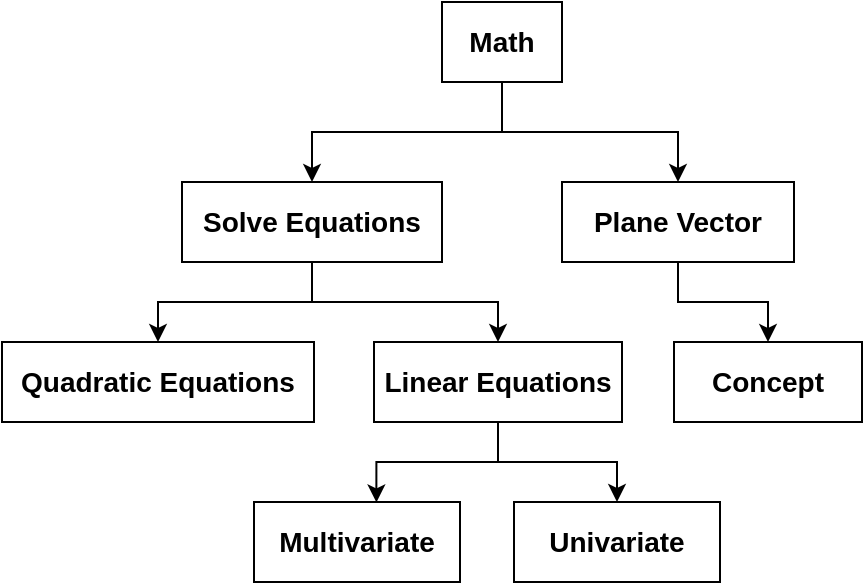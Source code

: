 <mxfile version="14.0.1" type="github"><diagram id="l2gK_vAbQT37J03EEaEi" name="Page-1"><mxGraphModel dx="964" dy="532" grid="1" gridSize="10" guides="1" tooltips="1" connect="1" arrows="1" fold="1" page="1" pageScale="1" pageWidth="827" pageHeight="1169" math="0" shadow="0"><root><mxCell id="0"/><mxCell id="1" parent="0"/><mxCell id="NUqyIbkTaFVBLBUvI8oi-5" style="edgeStyle=orthogonalEdgeStyle;rounded=0;orthogonalLoop=1;jettySize=auto;html=1;exitX=0.5;exitY=1;exitDx=0;exitDy=0;entryX=0.5;entryY=0;entryDx=0;entryDy=0;fontSize=14;" edge="1" parent="1" source="NUqyIbkTaFVBLBUvI8oi-1" target="NUqyIbkTaFVBLBUvI8oi-4"><mxGeometry relative="1" as="geometry"/></mxCell><mxCell id="NUqyIbkTaFVBLBUvI8oi-6" style="edgeStyle=orthogonalEdgeStyle;rounded=0;orthogonalLoop=1;jettySize=auto;html=1;exitX=0.5;exitY=1;exitDx=0;exitDy=0;entryX=0.5;entryY=0;entryDx=0;entryDy=0;fontSize=14;" edge="1" parent="1" source="NUqyIbkTaFVBLBUvI8oi-1" target="NUqyIbkTaFVBLBUvI8oi-3"><mxGeometry relative="1" as="geometry"/></mxCell><mxCell id="NUqyIbkTaFVBLBUvI8oi-1" value="Math" style="rounded=0;whiteSpace=wrap;html=1;fontSize=14;fontStyle=1" vertex="1" parent="1"><mxGeometry x="444" y="150" width="60" height="40" as="geometry"/></mxCell><mxCell id="NUqyIbkTaFVBLBUvI8oi-12" style="edgeStyle=orthogonalEdgeStyle;rounded=0;orthogonalLoop=1;jettySize=auto;html=1;exitX=0.5;exitY=1;exitDx=0;exitDy=0;entryX=0.5;entryY=0;entryDx=0;entryDy=0;fontSize=14;" edge="1" parent="1" source="NUqyIbkTaFVBLBUvI8oi-3" target="NUqyIbkTaFVBLBUvI8oi-11"><mxGeometry relative="1" as="geometry"/></mxCell><mxCell id="NUqyIbkTaFVBLBUvI8oi-3" value="Plane Vector" style="rounded=0;whiteSpace=wrap;html=1;fontSize=14;fontStyle=1" vertex="1" parent="1"><mxGeometry x="504" y="240" width="116" height="40" as="geometry"/></mxCell><mxCell id="NUqyIbkTaFVBLBUvI8oi-9" style="edgeStyle=orthogonalEdgeStyle;rounded=0;orthogonalLoop=1;jettySize=auto;html=1;exitX=0.5;exitY=1;exitDx=0;exitDy=0;entryX=0.5;entryY=0;entryDx=0;entryDy=0;fontSize=14;" edge="1" parent="1" source="NUqyIbkTaFVBLBUvI8oi-4" target="NUqyIbkTaFVBLBUvI8oi-7"><mxGeometry relative="1" as="geometry"/></mxCell><mxCell id="NUqyIbkTaFVBLBUvI8oi-10" style="edgeStyle=orthogonalEdgeStyle;rounded=0;orthogonalLoop=1;jettySize=auto;html=1;exitX=0.5;exitY=1;exitDx=0;exitDy=0;entryX=0.5;entryY=0;entryDx=0;entryDy=0;fontSize=14;" edge="1" parent="1" source="NUqyIbkTaFVBLBUvI8oi-4" target="NUqyIbkTaFVBLBUvI8oi-8"><mxGeometry relative="1" as="geometry"/></mxCell><mxCell id="NUqyIbkTaFVBLBUvI8oi-4" value="Solve Equations" style="rounded=0;whiteSpace=wrap;html=1;fontSize=14;fontStyle=1" vertex="1" parent="1"><mxGeometry x="314" y="240" width="130" height="40" as="geometry"/></mxCell><mxCell id="NUqyIbkTaFVBLBUvI8oi-7" value="Quadratic Equations" style="rounded=0;whiteSpace=wrap;html=1;fontSize=14;fontStyle=1" vertex="1" parent="1"><mxGeometry x="224" y="320" width="156" height="40" as="geometry"/></mxCell><mxCell id="NUqyIbkTaFVBLBUvI8oi-15" style="edgeStyle=orthogonalEdgeStyle;rounded=0;orthogonalLoop=1;jettySize=auto;html=1;exitX=0.5;exitY=1;exitDx=0;exitDy=0;entryX=0.594;entryY=0.005;entryDx=0;entryDy=0;entryPerimeter=0;fontSize=14;" edge="1" parent="1" source="NUqyIbkTaFVBLBUvI8oi-8" target="NUqyIbkTaFVBLBUvI8oi-13"><mxGeometry relative="1" as="geometry"/></mxCell><mxCell id="NUqyIbkTaFVBLBUvI8oi-16" style="edgeStyle=orthogonalEdgeStyle;rounded=0;orthogonalLoop=1;jettySize=auto;html=1;exitX=0.5;exitY=1;exitDx=0;exitDy=0;entryX=0.5;entryY=0;entryDx=0;entryDy=0;fontSize=14;" edge="1" parent="1" source="NUqyIbkTaFVBLBUvI8oi-8" target="NUqyIbkTaFVBLBUvI8oi-14"><mxGeometry relative="1" as="geometry"/></mxCell><mxCell id="NUqyIbkTaFVBLBUvI8oi-8" value="Linear Equations" style="rounded=0;whiteSpace=wrap;html=1;fontSize=14;fontStyle=1" vertex="1" parent="1"><mxGeometry x="410" y="320" width="124" height="40" as="geometry"/></mxCell><mxCell id="NUqyIbkTaFVBLBUvI8oi-11" value="Concept" style="rounded=0;whiteSpace=wrap;html=1;fontSize=14;fontStyle=1" vertex="1" parent="1"><mxGeometry x="560" y="320" width="94" height="40" as="geometry"/></mxCell><mxCell id="NUqyIbkTaFVBLBUvI8oi-13" value="Multivariate" style="rounded=0;whiteSpace=wrap;html=1;fontSize=14;fontStyle=1" vertex="1" parent="1"><mxGeometry x="350" y="400" width="103" height="40" as="geometry"/></mxCell><mxCell id="NUqyIbkTaFVBLBUvI8oi-14" value="Univariate" style="rounded=0;whiteSpace=wrap;html=1;fontSize=14;fontStyle=1" vertex="1" parent="1"><mxGeometry x="480" y="400" width="103" height="40" as="geometry"/></mxCell></root></mxGraphModel></diagram></mxfile>